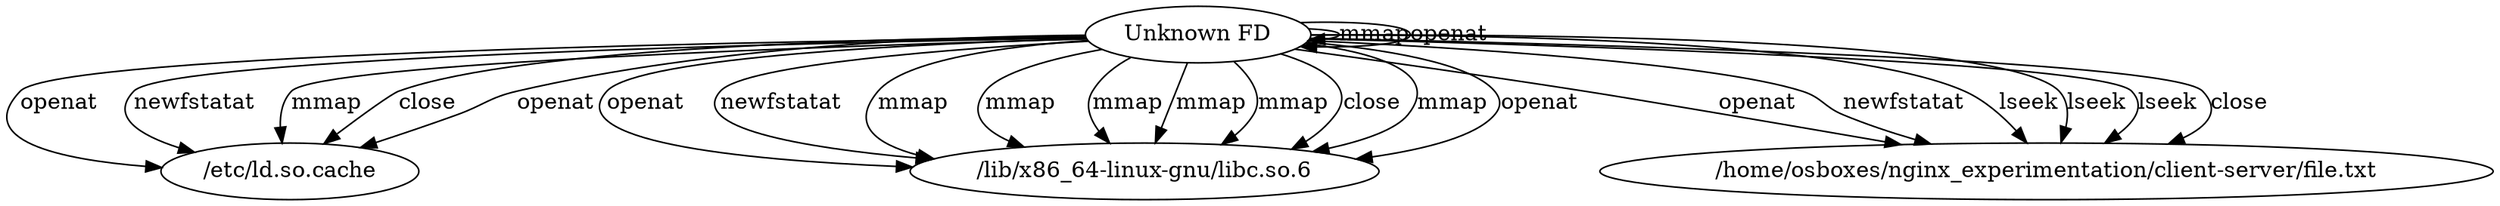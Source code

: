 digraph nginx_syscalls {
  0 [label="Unknown FD"];
  1 [label="/etc/ld.so.cache"];
  2 [label="/lib/x86_64-linux-gnu/libc.so.6"];
  3 [label="/home/osboxes/nginx_experimentation/client-server/file.txt"];
  0 -> 0 [label="mmap"];
  0 -> 0 [label="openat"];
  0 -> 1 [label="openat"];
  0 -> 1 [label="newfstatat"];
  0 -> 1 [label="mmap"];
  0 -> 1 [label="close"];
  0 -> 1 [label="openat"];
  0 -> 2 [label="openat"];
  0 -> 2 [label="newfstatat"];
  0 -> 2 [label="mmap"];
  0 -> 2 [label="mmap"];
  0 -> 2 [label="mmap"];
  0 -> 2 [label="mmap"];
  0 -> 2 [label="mmap"];
  0 -> 2 [label="close"];
  0 -> 2 [label="mmap"];
  0 -> 2 [label="openat"];
  0 -> 3 [label="openat"];
  0 -> 3 [label="newfstatat"];
  0 -> 3 [label="lseek"];
  0 -> 3 [label="lseek"];
  0 -> 3 [label="lseek"];
  0 -> 3 [label="close"];
}
